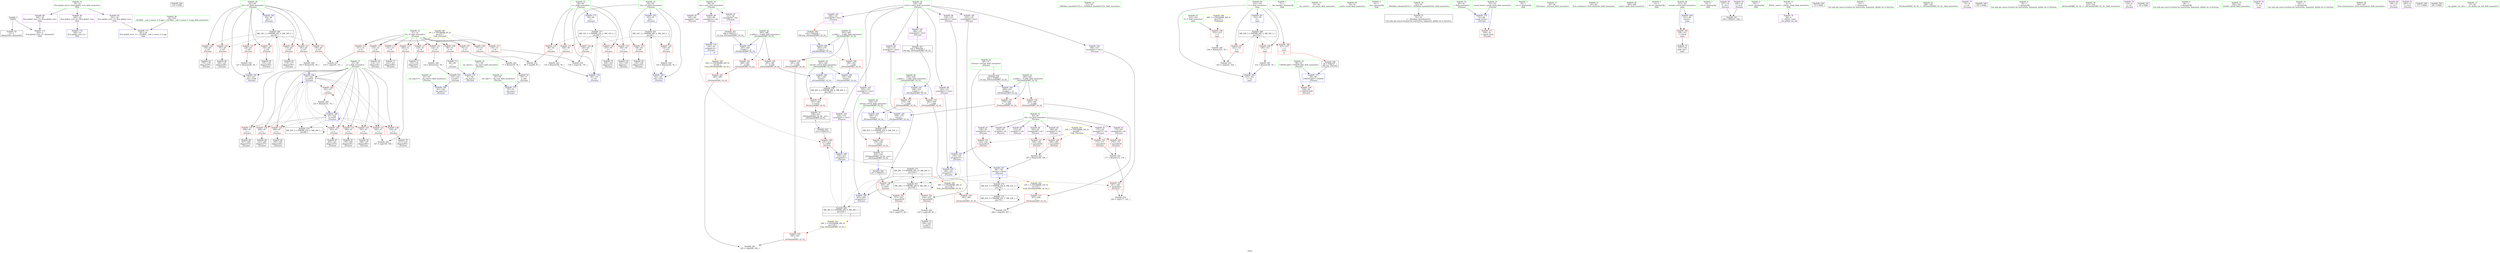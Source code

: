 digraph "SVFG" {
	label="SVFG";

	Node0x561b7175cec0 [shape=record,color=grey,label="{NodeID: 0\nNullPtr}"];
	Node0x561b7175cec0 -> Node0x561b7177df70[style=solid];
	Node0x561b7175cec0 -> Node0x561b71785400[style=solid];
	Node0x561b717adfc0 [shape=record,color=black,label="{NodeID: 346\n319 = PHI()\n}"];
	Node0x561b71795ec0 [shape=record,color=black,label="{NodeID: 263\nMR_16V_3 = PHI(MR_16V_4, MR_16V_2, )\npts\{64 \}\n}"];
	Node0x561b71795ec0 -> Node0x561b71782b00[style=dashed];
	Node0x561b71795ec0 -> Node0x561b71782bd0[style=dashed];
	Node0x561b71795ec0 -> Node0x561b71782ca0[style=dashed];
	Node0x561b71795ec0 -> Node0x561b71785df0[style=dashed];
	Node0x561b71785ab0 [shape=record,color=blue,label="{NodeID: 180\n61\<--124\n__vla_expr13\<--\n_Z5scasei\n}"];
	Node0x561b7177ce50 [shape=record,color=purple,label="{NodeID: 97\n211\<--90\narrayidx58\<--vla1\n_Z5scasei\n|{<s0>8}}"];
	Node0x561b7177ce50:s0 -> Node0x561b717ae620[style=solid,color=red];
	Node0x561b7177afd0 [shape=record,color=green,label="{NodeID: 14\n27\<--28\n_ZNSt8ios_base4InitC1Ev\<--_ZNSt8ios_base4InitC1Ev_field_insensitive\n}"];
	Node0x561b7179a4c0 [shape=record,color=black,label="{NodeID: 277\nMR_12V_3 = PHI(MR_12V_4, MR_12V_2, )\npts\{60 \}\n}"];
	Node0x561b7179a4c0 -> Node0x561b717827c0[style=dashed];
	Node0x561b7179a4c0 -> Node0x561b71782890[style=dashed];
	Node0x561b7179a4c0 -> Node0x561b71782960[style=dashed];
	Node0x561b7179a4c0 -> Node0x561b71782a30[style=dashed];
	Node0x561b7179a4c0 -> Node0x561b71785910[style=dashed];
	Node0x561b71780760 [shape=record,color=blue,label="{NodeID: 194\n256\<--270\nretval\<--\n_ZSt3maxIiERKT_S2_S2_\n}"];
	Node0x561b71780760 -> Node0x561b71799fc0[style=dashed];
	Node0x561b7177d9b0 [shape=record,color=red,label="{NodeID: 111\n118\<--51\n\<--N\n_Z5scasei\n}"];
	Node0x561b7177d9b0 -> Node0x561b7177e580[style=solid];
	Node0x561b7177bbf0 [shape=record,color=green,label="{NodeID: 28\n69\<--70\nref.tmp\<--ref.tmp_field_insensitive\n_Z5scasei\n|{|<s1>7}}"];
	Node0x561b7177bbf0 -> Node0x561b71786060[style=solid];
	Node0x561b7177bbf0:s1 -> Node0x561b717ae260[style=solid,color=red];
	Node0x561b71782d70 [shape=record,color=red,label="{NodeID: 125\n150\<--65\n\<--i25\n_Z5scasei\n}"];
	Node0x561b71782d70 -> Node0x561b71782090[style=solid];
	Node0x561b7177c870 [shape=record,color=green,label="{NodeID: 42\n281\<--282\nretval\<--retval_field_insensitive\n_ZSt3minIiERKT_S2_S2_\n}"];
	Node0x561b7177c870 -> Node0x561b71784840[style=solid];
	Node0x561b7177c870 -> Node0x561b71780aa0[style=solid];
	Node0x561b7177c870 -> Node0x561b71780b70[style=solid];
	Node0x561b717838d0 [shape=record,color=red,label="{NodeID: 139\n216\<--67\n\<--j\n_Z5scasei\n}"];
	Node0x561b717838d0 -> Node0x561b7177f010[style=solid];
	Node0x561b7177e4b0 [shape=record,color=black,label="{NodeID: 56\n114\<--113\nidxprom6\<--\n_Z5scasei\n}"];
	Node0x561b71784430 [shape=record,color=red,label="{NodeID: 153\n273\<--258\n\<--__a.addr\n_ZSt3maxIiERKT_S2_S2_\n}"];
	Node0x561b71784430 -> Node0x561b71780830[style=solid];
	Node0x561b7177f010 [shape=record,color=black,label="{NodeID: 70\n217\<--216\nidxprom60\<--\n_Z5scasei\n}"];
	Node0x561b71781610 [shape=record,color=grey,label="{NodeID: 250\n227 = Binary(226, 78, )\n}"];
	Node0x561b71781610 -> Node0x561b717863a0[style=solid];
	Node0x561b71784f90 [shape=record,color=red,label="{NodeID: 167\n322\<--315\n\<--t\nmain\n}"];
	Node0x561b71784f90 -> Node0x561b71781d90[style=solid];
	Node0x561b7177fb70 [shape=record,color=purple,label="{NodeID: 84\n340\<--18\nllvm.global_ctors_0\<--llvm.global_ctors\nGlob }"];
	Node0x561b7177fb70 -> Node0x561b71785200[style=solid];
	Node0x561b71779f70 [shape=record,color=green,label="{NodeID: 1\n7\<--1\n__dso_handle\<--dummyObj\nGlob }"];
	Node0x561b717ae090 [shape=record,color=black,label="{NodeID: 347\n254 = PHI(186, )\n0th arg _ZSt3maxIiERKT_S2_S2_ }"];
	Node0x561b717ae090 -> Node0x561b717805c0[style=solid];
	Node0x561b71785b80 [shape=record,color=blue,label="{NodeID: 181\n130\<--129\narrayidx15\<--\n_Z5scasei\n}"];
	Node0x561b71785b80 -> Node0x561b71785d20[style=dashed];
	Node0x561b71785b80 -> Node0x561b71798bc0[style=dashed];
	Node0x561b7177cf20 [shape=record,color=purple,label="{NodeID: 98\n140\<--125\narrayidx21\<--vla12\n_Z5scasei\n}"];
	Node0x561b7177cf20 -> Node0x561b71785d20[style=solid];
	Node0x561b7177b0d0 [shape=record,color=green,label="{NodeID: 15\n33\<--34\n__cxa_atexit\<--__cxa_atexit_field_insensitive\n}"];
	Node0x561b7179a9c0 [shape=record,color=black,label="{NodeID: 278\nMR_40V_3 = PHI(MR_40V_4, MR_40V_2, )\npts\{282 \}\n}"];
	Node0x561b7179a9c0 -> Node0x561b71784840[style=dashed];
	Node0x561b71780830 [shape=record,color=blue,label="{NodeID: 195\n256\<--273\nretval\<--\n_ZSt3maxIiERKT_S2_S2_\n}"];
	Node0x561b71780830 -> Node0x561b71799fc0[style=dashed];
	Node0x561b7177da80 [shape=record,color=red,label="{NodeID: 112\n122\<--51\n\<--N\n_Z5scasei\n}"];
	Node0x561b7177da80 -> Node0x561b7178a730[style=solid];
	Node0x561b7177bcc0 [shape=record,color=green,label="{NodeID: 29\n74\<--75\nscanf\<--scanf_field_insensitive\n}"];
	Node0x561b71782e40 [shape=record,color=red,label="{NodeID: 126\n154\<--65\n\<--i25\n_Z5scasei\n}"];
	Node0x561b71782e40 -> Node0x561b7177e7f0[style=solid];
	Node0x561b7177c940 [shape=record,color=green,label="{NodeID: 43\n283\<--284\n__a.addr\<--__a.addr_field_insensitive\n_ZSt3minIiERKT_S2_S2_\n}"];
	Node0x561b7177c940 -> Node0x561b71784910[style=solid];
	Node0x561b7177c940 -> Node0x561b717849e0[style=solid];
	Node0x561b7177c940 -> Node0x561b71780900[style=solid];
	Node0x561b7179e180 [shape=record,color=yellow,style=double,label="{NodeID: 306\n48V_1 = ENCHI(MR_48V_0)\npts\{314 \}\nFun[main]}"];
	Node0x561b7179e180 -> Node0x561b71784ec0[style=dashed];
	Node0x561b717839a0 [shape=record,color=red,label="{NodeID: 140\n221\<--67\n\<--j\n_Z5scasei\n}"];
	Node0x561b717839a0 -> Node0x561b7178aeb0[style=solid];
	Node0x561b7177e580 [shape=record,color=black,label="{NodeID: 57\n119\<--118\nidxprom9\<--\n_Z5scasei\n}"];
	Node0x561b71784500 [shape=record,color=red,label="{NodeID: 154\n266\<--260\n\<--__b.addr\n_ZSt3maxIiERKT_S2_S2_\n}"];
	Node0x561b71784500 -> Node0x561b71784770[style=solid];
	Node0x561b7177f0e0 [shape=record,color=black,label="{NodeID: 71\n232\<--231\nidxprom68\<--\n_Z5scasei\n}"];
	Node0x561b71781790 [shape=record,color=grey,label="{NodeID: 251\n177 = Binary(172, 176, )\n}"];
	Node0x561b71781790 -> Node0x561b71782390[style=solid];
	Node0x561b71785060 [shape=record,color=red,label="{NodeID: 168\n327\<--315\n\<--t\nmain\n|{<s0>12}}"];
	Node0x561b71785060:s0 -> Node0x561b717ae3a0[style=solid,color=red];
	Node0x561b7177fc70 [shape=record,color=purple,label="{NodeID: 85\n341\<--18\nllvm.global_ctors_1\<--llvm.global_ctors\nGlob }"];
	Node0x561b7177fc70 -> Node0x561b71785300[style=solid];
	Node0x561b7177a000 [shape=record,color=green,label="{NodeID: 2\n8\<--1\n.str\<--dummyObj\nGlob }"];
	Node0x561b717ae260 [shape=record,color=black,label="{NodeID: 348\n255 = PHI(69, )\n1st arg _ZSt3maxIiERKT_S2_S2_ }"];
	Node0x561b717ae260 -> Node0x561b71780690[style=solid];
	Node0x561b71785c50 [shape=record,color=blue,label="{NodeID: 182\n63\<--78\ni16\<--\n_Z5scasei\n}"];
	Node0x561b71785c50 -> Node0x561b71795ec0[style=dashed];
	Node0x561b7177cff0 [shape=record,color=purple,label="{NodeID: 99\n156\<--125\narrayidx30\<--vla12\n_Z5scasei\n}"];
	Node0x561b7177cff0 -> Node0x561b71783b40[style=solid];
	Node0x561b7177b1d0 [shape=record,color=green,label="{NodeID: 16\n32\<--38\n_ZNSt8ios_base4InitD1Ev\<--_ZNSt8ios_base4InitD1Ev_field_insensitive\n}"];
	Node0x561b7177b1d0 -> Node0x561b7177e070[style=solid];
	Node0x561b71780900 [shape=record,color=blue,label="{NodeID: 196\n283\<--279\n__a.addr\<--__a\n_ZSt3minIiERKT_S2_S2_\n}"];
	Node0x561b71780900 -> Node0x561b71784910[style=dashed];
	Node0x561b71780900 -> Node0x561b717849e0[style=dashed];
	Node0x561b7177db50 [shape=record,color=red,label="{NodeID: 113\n135\<--51\n\<--N\n_Z5scasei\n}"];
	Node0x561b7177db50 -> Node0x561b71781c10[style=solid];
	Node0x561b7177bdc0 [shape=record,color=green,label="{NodeID: 30\n80\<--81\n\<--field_insensitive\n_Z5scasei\n}"];
	Node0x561b7177bdc0 -> Node0x561b717855d0[style=solid];
	Node0x561b71782f10 [shape=record,color=red,label="{NodeID: 127\n161\<--65\n\<--i25\n_Z5scasei\n}"];
	Node0x561b71782f10 -> Node0x561b7178ad30[style=solid];
	Node0x561b7177ca10 [shape=record,color=green,label="{NodeID: 44\n285\<--286\n__b.addr\<--__b.addr_field_insensitive\n_ZSt3minIiERKT_S2_S2_\n}"];
	Node0x561b7177ca10 -> Node0x561b71784ab0[style=solid];
	Node0x561b7177ca10 -> Node0x561b71784b80[style=solid];
	Node0x561b7177ca10 -> Node0x561b717809d0[style=solid];
	Node0x561b71783a70 [shape=record,color=red,label="{NodeID: 141\n129\<--128\n\<--arrayidx14\n_Z5scasei\n}"];
	Node0x561b71783a70 -> Node0x561b71785b80[style=solid];
	Node0x561b7177e650 [shape=record,color=black,label="{NodeID: 58\n124\<--123\n\<--add11\n_Z5scasei\n}"];
	Node0x561b7177e650 -> Node0x561b71785ab0[style=solid];
	Node0x561b717845d0 [shape=record,color=red,label="{NodeID: 155\n270\<--260\n\<--__b.addr\n_ZSt3maxIiERKT_S2_S2_\n}"];
	Node0x561b717845d0 -> Node0x561b71780760[style=solid];
	Node0x561b7177f1b0 [shape=record,color=black,label="{NodeID: 72\n236\<--235\n\<--cmp70\n_Z5scasei\n}"];
	Node0x561b71781910 [shape=record,color=grey,label="{NodeID: 252\n195 = Binary(190, 194, )\n}"];
	Node0x561b71781910 -> Node0x561b71786060[style=solid];
	Node0x561b71785130 [shape=record,color=red,label="{NodeID: 169\n330\<--315\n\<--t\nmain\n}"];
	Node0x561b71785130 -> Node0x561b7178abb0[style=solid];
	Node0x561b7177fd70 [shape=record,color=purple,label="{NodeID: 86\n342\<--18\nllvm.global_ctors_2\<--llvm.global_ctors\nGlob }"];
	Node0x561b7177fd70 -> Node0x561b71785400[style=solid];
	Node0x561b7177a090 [shape=record,color=green,label="{NodeID: 3\n10\<--1\n.str.1\<--dummyObj\nGlob }"];
	Node0x561b717ae3a0 [shape=record,color=black,label="{NodeID: 349\n48 = PHI(327, )\n0th arg _Z5scasei }"];
	Node0x561b717ae3a0 -> Node0x561b71785500[style=solid];
	Node0x561b71785d20 [shape=record,color=blue,label="{NodeID: 183\n140\<--142\narrayidx21\<--\n_Z5scasei\n}"];
	Node0x561b71785d20 -> Node0x561b71785d20[style=dashed];
	Node0x561b71785d20 -> Node0x561b71798bc0[style=dashed];
	Node0x561b7177d0c0 [shape=record,color=purple,label="{NodeID: 100\n180\<--125\narrayidx41\<--vla12\n_Z5scasei\n}"];
	Node0x561b7177d0c0 -> Node0x561b71783db0[style=solid];
	Node0x561b7177b2d0 [shape=record,color=green,label="{NodeID: 17\n45\<--46\n_Z5scasei\<--_Z5scasei_field_insensitive\n}"];
	Node0x561b7179b3c0 [shape=record,color=black,label="{NodeID: 280\nMR_28V_9 = PHI(MR_28V_8, MR_28V_7, )\npts\{126 \}\n|{|<s2>8}}"];
	Node0x561b7179b3c0 -> Node0x561b717840f0[style=dashed];
	Node0x561b7179b3c0 -> Node0x561b71786200[style=dashed];
	Node0x561b7179b3c0:s2 -> Node0x561b7179dcf0[style=dashed,color=red];
	Node0x561b717809d0 [shape=record,color=blue,label="{NodeID: 197\n285\<--280\n__b.addr\<--__b\n_ZSt3minIiERKT_S2_S2_\n}"];
	Node0x561b717809d0 -> Node0x561b71784ab0[style=dashed];
	Node0x561b717809d0 -> Node0x561b71784b80[style=dashed];
	Node0x561b7177dc20 [shape=record,color=red,label="{NodeID: 114\n151\<--51\n\<--N\n_Z5scasei\n}"];
	Node0x561b7177dc20 -> Node0x561b71782090[style=solid];
	Node0x561b7177be90 [shape=record,color=green,label="{NodeID: 31\n82\<--83\nllvm.stacksave\<--llvm.stacksave_field_insensitive\n}"];
	Node0x561b71782fe0 [shape=record,color=red,label="{NodeID: 128\n173\<--65\n\<--i25\n_Z5scasei\n}"];
	Node0x561b71782fe0 -> Node0x561b7177e990[style=solid];
	Node0x561b7177cae0 [shape=record,color=green,label="{NodeID: 45\n308\<--309\nmain\<--main_field_insensitive\n}"];
	Node0x561b71783b40 [shape=record,color=red,label="{NodeID: 142\n157\<--156\n\<--arrayidx30\n_Z5scasei\n}"];
	Node0x561b71783b40 -> Node0x561b71782210[style=solid];
	Node0x561b7177e720 [shape=record,color=black,label="{NodeID: 59\n139\<--138\nidxprom20\<--\n_Z5scasei\n}"];
	Node0x561b717846a0 [shape=record,color=red,label="{NodeID: 156\n265\<--264\n\<--\n_ZSt3maxIiERKT_S2_S2_\n}"];
	Node0x561b717846a0 -> Node0x561b71781f10[style=solid];
	Node0x561b7177f280 [shape=record,color=black,label="{NodeID: 73\n253\<--276\n_ZSt3maxIiERKT_S2_S2__ret\<--\n_ZSt3maxIiERKT_S2_S2_\n|{<s0>7}}"];
	Node0x561b7177f280:s0 -> Node0x561b717adb30[style=solid,color=blue];
	Node0x561b71781a90 [shape=record,color=grey,label="{NodeID: 253\n98 = cmp(96, 97, )\n}"];
	Node0x561b71785200 [shape=record,color=blue,label="{NodeID: 170\n340\<--19\nllvm.global_ctors_0\<--\nGlob }"];
	Node0x561b7177fe70 [shape=record,color=purple,label="{NodeID: 87\n128\<--85\narrayidx14\<--vla\n_Z5scasei\n}"];
	Node0x561b7177fe70 -> Node0x561b71783a70[style=solid];
	Node0x561b7177a120 [shape=record,color=green,label="{NodeID: 4\n12\<--1\n.str.2\<--dummyObj\nGlob }"];
	Node0x561b717ae4e0 [shape=record,color=black,label="{NodeID: 350\n279 = PHI(208, )\n0th arg _ZSt3minIiERKT_S2_S2_ }"];
	Node0x561b717ae4e0 -> Node0x561b71780900[style=solid];
	Node0x561b71785df0 [shape=record,color=blue,label="{NodeID: 184\n63\<--145\ni16\<--inc23\n_Z5scasei\n}"];
	Node0x561b71785df0 -> Node0x561b71795ec0[style=dashed];
	Node0x561b7177d190 [shape=record,color=purple,label="{NodeID: 101\n186\<--125\narrayidx45\<--vla12\n_Z5scasei\n|{<s0>7}}"];
	Node0x561b7177d190:s0 -> Node0x561b717ae090[style=solid,color=red];
	Node0x561b7177b3d0 [shape=record,color=green,label="{NodeID: 18\n49\<--50\nCASEID.addr\<--CASEID.addr_field_insensitive\n_Z5scasei\n}"];
	Node0x561b7177b3d0 -> Node0x561b7177d5a0[style=solid];
	Node0x561b7177b3d0 -> Node0x561b71785500[style=solid];
	Node0x561b7179c0d0 [shape=record,color=yellow,style=double,label="{NodeID: 281\n28V_1 = ENCHI(MR_28V_0)\npts\{126 \}\nFun[_ZSt3maxIiERKT_S2_S2_]}"];
	Node0x561b7179c0d0 -> Node0x561b717846a0[style=dashed];
	Node0x561b71780aa0 [shape=record,color=blue,label="{NodeID: 198\n281\<--295\nretval\<--\n_ZSt3minIiERKT_S2_S2_\n}"];
	Node0x561b71780aa0 -> Node0x561b7179a9c0[style=dashed];
	Node0x561b7177dcf0 [shape=record,color=red,label="{NodeID: 115\n166\<--51\n\<--N\n_Z5scasei\n}"];
	Node0x561b7177dcf0 -> Node0x561b7178d240[style=solid];
	Node0x561b7177bf90 [shape=record,color=green,label="{NodeID: 32\n85\<--86\nvla\<--vla_field_insensitive\n_Z5scasei\n}"];
	Node0x561b7177bf90 -> Node0x561b7177fe70[style=solid];
	Node0x561b7177bf90 -> Node0x561b71780010[style=solid];
	Node0x561b7177bf90 -> Node0x561b717800e0[style=solid];
	Node0x561b7177bf90 -> Node0x561b717801b0[style=solid];
	Node0x561b7177bf90 -> Node0x561b71780280[style=solid];
	Node0x561b7177bf90 -> Node0x561b71780350[style=solid];
	Node0x561b7177bf90 -> Node0x561b71780420[style=solid];
	Node0x561b717830b0 [shape=record,color=red,label="{NodeID: 129\n178\<--65\n\<--i25\n_Z5scasei\n}"];
	Node0x561b717830b0 -> Node0x561b7177ea60[style=solid];
	Node0x561b7177cbe0 [shape=record,color=green,label="{NodeID: 46\n311\<--312\nretval\<--retval_field_insensitive\nmain\n}"];
	Node0x561b7177cbe0 -> Node0x561b71784df0[style=solid];
	Node0x561b7177cbe0 -> Node0x561b71780c40[style=solid];
	Node0x561b71783c10 [shape=record,color=red,label="{NodeID: 143\n172\<--171\n\<--arrayidx37\n_Z5scasei\n}"];
	Node0x561b71783c10 -> Node0x561b71781790[style=solid];
	Node0x561b7177e7f0 [shape=record,color=black,label="{NodeID: 60\n155\<--154\nidxprom29\<--\n_Z5scasei\n}"];
	Node0x561b71784770 [shape=record,color=red,label="{NodeID: 157\n267\<--266\n\<--\n_ZSt3maxIiERKT_S2_S2_\n}"];
	Node0x561b71784770 -> Node0x561b71781f10[style=solid];
	Node0x561b7177f350 [shape=record,color=black,label="{NodeID: 74\n278\<--301\n_ZSt3minIiERKT_S2_S2__ret\<--\n_ZSt3minIiERKT_S2_S2_\n|{<s0>8}}"];
	Node0x561b7177f350:s0 -> Node0x561b717add20[style=solid,color=blue];
	Node0x561b71781c10 [shape=record,color=grey,label="{NodeID: 254\n136 = cmp(134, 135, )\n}"];
	Node0x561b71785300 [shape=record,color=blue,label="{NodeID: 171\n341\<--20\nllvm.global_ctors_1\<--_GLOBAL__sub_I_voover_0_0.cpp\nGlob }"];
	Node0x561b7177ff40 [shape=record,color=purple,label="{NodeID: 88\n130\<--125\narrayidx15\<--vla12\n_Z5scasei\n}"];
	Node0x561b7177ff40 -> Node0x561b71785b80[style=solid];
	Node0x561b7177a1b0 [shape=record,color=green,label="{NodeID: 5\n14\<--1\n.str.3\<--dummyObj\nGlob }"];
	Node0x561b717ae620 [shape=record,color=black,label="{NodeID: 351\n280 = PHI(211, )\n1st arg _ZSt3minIiERKT_S2_S2_ }"];
	Node0x561b717ae620 -> Node0x561b717809d0[style=solid];
	Node0x561b717977c0 [shape=record,color=black,label="{NodeID: 268\nMR_50V_3 = PHI(MR_50V_4, MR_50V_2, )\npts\{316 \}\n}"];
	Node0x561b717977c0 -> Node0x561b71784f90[style=dashed];
	Node0x561b717977c0 -> Node0x561b71785060[style=dashed];
	Node0x561b717977c0 -> Node0x561b71785130[style=dashed];
	Node0x561b717977c0 -> Node0x561b71780de0[style=dashed];
	Node0x561b71785ec0 [shape=record,color=blue,label="{NodeID: 185\n65\<--94\ni25\<--\n_Z5scasei\n}"];
	Node0x561b71785ec0 -> Node0x561b71797cc0[style=dashed];
	Node0x561b7177d260 [shape=record,color=purple,label="{NodeID: 102\n203\<--125\narrayidx53\<--vla12\n_Z5scasei\n}"];
	Node0x561b7177d260 -> Node0x561b71786130[style=solid];
	Node0x561b7177b4a0 [shape=record,color=green,label="{NodeID: 19\n51\<--52\nN\<--N_field_insensitive\n_Z5scasei\n}"];
	Node0x561b7177b4a0 -> Node0x561b7177d670[style=solid];
	Node0x561b7177b4a0 -> Node0x561b7177d740[style=solid];
	Node0x561b7177b4a0 -> Node0x561b7177d810[style=solid];
	Node0x561b7177b4a0 -> Node0x561b7177d8e0[style=solid];
	Node0x561b7177b4a0 -> Node0x561b7177d9b0[style=solid];
	Node0x561b7177b4a0 -> Node0x561b7177da80[style=solid];
	Node0x561b7177b4a0 -> Node0x561b7177db50[style=solid];
	Node0x561b7177b4a0 -> Node0x561b7177dc20[style=solid];
	Node0x561b7177b4a0 -> Node0x561b7177dcf0[style=solid];
	Node0x561b7177b4a0 -> Node0x561b71782620[style=solid];
	Node0x561b71780b70 [shape=record,color=blue,label="{NodeID: 199\n281\<--298\nretval\<--\n_ZSt3minIiERKT_S2_S2_\n}"];
	Node0x561b71780b70 -> Node0x561b7179a9c0[style=dashed];
	Node0x561b71782620 [shape=record,color=red,label="{NodeID: 116\n231\<--51\n\<--N\n_Z5scasei\n}"];
	Node0x561b71782620 -> Node0x561b7177f0e0[style=solid];
	Node0x561b7177c060 [shape=record,color=green,label="{NodeID: 33\n90\<--91\nvla1\<--vla1_field_insensitive\n_Z5scasei\n}"];
	Node0x561b7177c060 -> Node0x561b717804f0[style=solid];
	Node0x561b7177c060 -> Node0x561b7177cd80[style=solid];
	Node0x561b7177c060 -> Node0x561b7177ce50[style=solid];
	Node0x561b71783180 [shape=record,color=red,label="{NodeID: 130\n191\<--65\n\<--i25\n_Z5scasei\n}"];
	Node0x561b71783180 -> Node0x561b7177ecd0[style=solid];
	Node0x561b7177ccb0 [shape=record,color=green,label="{NodeID: 47\n313\<--314\nT\<--T_field_insensitive\nmain\n}"];
	Node0x561b7177ccb0 -> Node0x561b71784ec0[style=solid];
	Node0x561b71783ce0 [shape=record,color=red,label="{NodeID: 144\n176\<--175\n\<--arrayidx39\n_Z5scasei\n}"];
	Node0x561b71783ce0 -> Node0x561b71781790[style=solid];
	Node0x561b7177e8c0 [shape=record,color=black,label="{NodeID: 61\n170\<--169\nidxprom36\<--\n_Z5scasei\n}"];
	Node0x561b71492c40 [shape=record,color=black,label="{NodeID: 241\n239 = PHI(237, 238, )\n}"];
	Node0x561b71784840 [shape=record,color=red,label="{NodeID: 158\n301\<--281\n\<--retval\n_ZSt3minIiERKT_S2_S2_\n}"];
	Node0x561b71784840 -> Node0x561b7177f350[style=solid];
	Node0x561b7177f420 [shape=record,color=black,label="{NodeID: 75\n310\<--334\nmain_ret\<--\nmain\n}"];
	Node0x561b71781d90 [shape=record,color=grey,label="{NodeID: 255\n325 = cmp(322, 324, )\n}"];
	Node0x561b71785400 [shape=record,color=blue, style = dotted,label="{NodeID: 172\n342\<--3\nllvm.global_ctors_2\<--dummyVal\nGlob }"];
	Node0x561b71780010 [shape=record,color=purple,label="{NodeID: 89\n102\<--85\narrayidx\<--vla\n_Z5scasei\n}"];
	Node0x561b7177a240 [shape=record,color=green,label="{NodeID: 6\n16\<--1\n.str.4\<--dummyObj\nGlob }"];
	Node0x561b71797cc0 [shape=record,color=black,label="{NodeID: 269\nMR_18V_3 = PHI(MR_18V_4, MR_18V_2, )\npts\{66 \}\n}"];
	Node0x561b71797cc0 -> Node0x561b71782d70[style=dashed];
	Node0x561b71797cc0 -> Node0x561b71782e40[style=dashed];
	Node0x561b71797cc0 -> Node0x561b71782f10[style=dashed];
	Node0x561b71797cc0 -> Node0x561b71782fe0[style=dashed];
	Node0x561b71797cc0 -> Node0x561b717830b0[style=dashed];
	Node0x561b71797cc0 -> Node0x561b71783180[style=dashed];
	Node0x561b71797cc0 -> Node0x561b71783250[style=dashed];
	Node0x561b71797cc0 -> Node0x561b717863a0[style=dashed];
	Node0x561b71785f90 [shape=record,color=blue,label="{NodeID: 186\n67\<--162\nj\<--add32\n_Z5scasei\n}"];
	Node0x561b71785f90 -> Node0x561b71783320[style=dashed];
	Node0x561b71785f90 -> Node0x561b717833f0[style=dashed];
	Node0x561b71785f90 -> Node0x561b717834c0[style=dashed];
	Node0x561b71785f90 -> Node0x561b71783590[style=dashed];
	Node0x561b71785f90 -> Node0x561b71783660[style=dashed];
	Node0x561b71785f90 -> Node0x561b71783730[style=dashed];
	Node0x561b71785f90 -> Node0x561b71783800[style=dashed];
	Node0x561b71785f90 -> Node0x561b717838d0[style=dashed];
	Node0x561b71785f90 -> Node0x561b717839a0[style=dashed];
	Node0x561b71785f90 -> Node0x561b717862d0[style=dashed];
	Node0x561b71785f90 -> Node0x561b717981c0[style=dashed];
	Node0x561b7177d330 [shape=record,color=purple,label="{NodeID: 103\n208\<--125\narrayidx56\<--vla12\n_Z5scasei\n|{<s0>8}}"];
	Node0x561b7177d330:s0 -> Node0x561b717ae4e0[style=solid,color=red];
	Node0x561b7177b570 [shape=record,color=green,label="{NodeID: 20\n53\<--54\nsaved_stack\<--saved_stack_field_insensitive\n_Z5scasei\n}"];
	Node0x561b7177b570 -> Node0x561b717826f0[style=solid];
	Node0x561b7177b570 -> Node0x561b717855d0[style=solid];
	Node0x561b7179ccd0 [shape=record,color=yellow,style=double,label="{NodeID: 283\n22V_1 = ENCHI(MR_22V_0)\npts\{70 \}\nFun[_ZSt3maxIiERKT_S2_S2_]}"];
	Node0x561b7179ccd0 -> Node0x561b71784770[style=dashed];
	Node0x561b71780c40 [shape=record,color=blue,label="{NodeID: 200\n311\<--94\nretval\<--\nmain\n}"];
	Node0x561b71780c40 -> Node0x561b71784df0[style=dashed];
	Node0x561b717826f0 [shape=record,color=red,label="{NodeID: 117\n244\<--53\n\<--saved_stack\n_Z5scasei\n}"];
	Node0x561b7177c130 [shape=record,color=green,label="{NodeID: 34\n125\<--126\nvla12\<--vla12_field_insensitive\n_Z5scasei\n}"];
	Node0x561b7177c130 -> Node0x561b7177ff40[style=solid];
	Node0x561b7177c130 -> Node0x561b7177cf20[style=solid];
	Node0x561b7177c130 -> Node0x561b7177cff0[style=solid];
	Node0x561b7177c130 -> Node0x561b7177d0c0[style=solid];
	Node0x561b7177c130 -> Node0x561b7177d190[style=solid];
	Node0x561b7177c130 -> Node0x561b7177d260[style=solid];
	Node0x561b7177c130 -> Node0x561b7177d330[style=solid];
	Node0x561b7177c130 -> Node0x561b7177d400[style=solid];
	Node0x561b7177c130 -> Node0x561b7177d4d0[style=solid];
	Node0x561b7179d940 [shape=record,color=yellow,style=double,label="{NodeID: 297\n24V_1 = ENCHI(MR_24V_0)\npts\{86 \}\nFun[_Z5scasei]}"];
	Node0x561b7179d940 -> Node0x561b71783a70[style=dashed];
	Node0x561b7179d940 -> Node0x561b71783c10[style=dashed];
	Node0x561b7179d940 -> Node0x561b71783ce0[style=dashed];
	Node0x561b7179d940 -> Node0x561b71783e80[style=dashed];
	Node0x561b7179d940 -> Node0x561b71783f50[style=dashed];
	Node0x561b71783250 [shape=record,color=red,label="{NodeID: 131\n226\<--65\n\<--i25\n_Z5scasei\n}"];
	Node0x561b71783250 -> Node0x561b71781610[style=solid];
	Node0x561b7177dda0 [shape=record,color=green,label="{NodeID: 48\n315\<--316\nt\<--t_field_insensitive\nmain\n}"];
	Node0x561b7177dda0 -> Node0x561b71784f90[style=solid];
	Node0x561b7177dda0 -> Node0x561b71785060[style=solid];
	Node0x561b7177dda0 -> Node0x561b71785130[style=solid];
	Node0x561b7177dda0 -> Node0x561b71780d10[style=solid];
	Node0x561b7177dda0 -> Node0x561b71780de0[style=solid];
	Node0x561b71783db0 [shape=record,color=red,label="{NodeID: 145\n181\<--180\n\<--arrayidx41\n_Z5scasei\n}"];
	Node0x561b71783db0 -> Node0x561b71782390[style=solid];
	Node0x561b7177e990 [shape=record,color=black,label="{NodeID: 62\n174\<--173\nidxprom38\<--\n_Z5scasei\n}"];
	Node0x561b7178a430 [shape=record,color=grey,label="{NodeID: 242\n77 = Binary(76, 78, )\n}"];
	Node0x561b7178a430 -> Node0x561b7177e170[style=solid];
	Node0x561b71784910 [shape=record,color=red,label="{NodeID: 159\n291\<--283\n\<--__a.addr\n_ZSt3minIiERKT_S2_S2_\n}"];
	Node0x561b71784910 -> Node0x561b71784d20[style=solid];
	Node0x561b7177f4f0 [shape=record,color=purple,label="{NodeID: 76\n29\<--4\n\<--_ZStL8__ioinit\n__cxx_global_var_init\n}"];
	Node0x561b717ad830 [shape=record,color=black,label="{NodeID: 339\n73 = PHI()\n}"];
	Node0x561b71781f10 [shape=record,color=grey,label="{NodeID: 256\n268 = cmp(265, 267, )\n}"];
	Node0x561b71785500 [shape=record,color=blue,label="{NodeID: 173\n49\<--48\nCASEID.addr\<--CASEID\n_Z5scasei\n}"];
	Node0x561b71785500 -> Node0x561b7177d5a0[style=dashed];
	Node0x561b717800e0 [shape=record,color=purple,label="{NodeID: 90\n115\<--85\narrayidx7\<--vla\n_Z5scasei\n}"];
	Node0x561b7177ab40 [shape=record,color=green,label="{NodeID: 7\n19\<--1\n\<--dummyObj\nCan only get source location for instruction, argument, global var or function.}"];
	Node0x561b717981c0 [shape=record,color=black,label="{NodeID: 270\nMR_20V_2 = PHI(MR_20V_3, MR_20V_1, )\npts\{68 \}\n}"];
	Node0x561b717981c0 -> Node0x561b71785f90[style=dashed];
	Node0x561b717981c0 -> Node0x561b717981c0[style=dashed];
	Node0x561b71786060 [shape=record,color=blue,label="{NodeID: 187\n69\<--195\nref.tmp\<--sub50\n_Z5scasei\n|{|<s2>7}}"];
	Node0x561b71786060 -> Node0x561b71784020[style=dashed];
	Node0x561b71786060 -> Node0x561b717995c0[style=dashed];
	Node0x561b71786060:s2 -> Node0x561b7179ccd0[style=dashed,color=red];
	Node0x561b7177d400 [shape=record,color=purple,label="{NodeID: 104\n218\<--125\narrayidx61\<--vla12\n_Z5scasei\n}"];
	Node0x561b7177d400 -> Node0x561b71786200[style=solid];
	Node0x561b7177b640 [shape=record,color=green,label="{NodeID: 21\n55\<--56\n__vla_expr\<--__vla_expr_field_insensitive\n_Z5scasei\n}"];
	Node0x561b7177b640 -> Node0x561b717856a0[style=solid];
	Node0x561b71780d10 [shape=record,color=blue,label="{NodeID: 201\n315\<--78\nt\<--\nmain\n}"];
	Node0x561b71780d10 -> Node0x561b717977c0[style=dashed];
	Node0x561b717827c0 [shape=record,color=red,label="{NodeID: 118\n96\<--59\n\<--i\n_Z5scasei\n}"];
	Node0x561b717827c0 -> Node0x561b71781a90[style=solid];
	Node0x561b7177c200 [shape=record,color=green,label="{NodeID: 35\n198\<--199\n_ZSt3maxIiERKT_S2_S2_\<--_ZSt3maxIiERKT_S2_S2__field_insensitive\n}"];
	Node0x561b71783320 [shape=record,color=red,label="{NodeID: 132\n165\<--67\n\<--j\n_Z5scasei\n}"];
	Node0x561b71783320 -> Node0x561b7178d240[style=solid];
	Node0x561b7177de70 [shape=record,color=green,label="{NodeID: 49\n20\<--336\n_GLOBAL__sub_I_voover_0_0.cpp\<--_GLOBAL__sub_I_voover_0_0.cpp_field_insensitive\n}"];
	Node0x561b7177de70 -> Node0x561b71785300[style=solid];
	Node0x561b71783e80 [shape=record,color=red,label="{NodeID: 146\n190\<--189\n\<--arrayidx47\n_Z5scasei\n}"];
	Node0x561b71783e80 -> Node0x561b71781910[style=solid];
	Node0x561b7177ea60 [shape=record,color=black,label="{NodeID: 63\n179\<--178\nidxprom40\<--\n_Z5scasei\n}"];
	Node0x561b7178a5b0 [shape=record,color=grey,label="{NodeID: 243\n110 = Binary(109, 78, )\n}"];
	Node0x561b7178a5b0 -> Node0x561b71785910[style=solid];
	Node0x561b717849e0 [shape=record,color=red,label="{NodeID: 160\n298\<--283\n\<--__a.addr\n_ZSt3minIiERKT_S2_S2_\n}"];
	Node0x561b717849e0 -> Node0x561b71780b70[style=solid];
	Node0x561b7177f5c0 [shape=record,color=purple,label="{NodeID: 77\n72\<--8\n\<--.str\n_Z5scasei\n}"];
	Node0x561b717ad930 [shape=record,color=black,label="{NodeID: 340\n107 = PHI()\n}"];
	Node0x561b71782090 [shape=record,color=grey,label="{NodeID: 257\n152 = cmp(150, 151, )\n}"];
	Node0x561b717855d0 [shape=record,color=blue,label="{NodeID: 174\n53\<--80\nsaved_stack\<--\n_Z5scasei\n}"];
	Node0x561b717855d0 -> Node0x561b717826f0[style=dashed];
	Node0x561b717801b0 [shape=record,color=purple,label="{NodeID: 91\n171\<--85\narrayidx37\<--vla\n_Z5scasei\n}"];
	Node0x561b717801b0 -> Node0x561b71783c10[style=solid];
	Node0x561b7177abd0 [shape=record,color=green,label="{NodeID: 8\n78\<--1\n\<--dummyObj\nCan only get source location for instruction, argument, global var or function.}"];
	Node0x561b717986c0 [shape=record,color=black,label="{NodeID: 271\nMR_22V_2 = PHI(MR_22V_3, MR_22V_1, )\npts\{70 \}\n}"];
	Node0x561b717986c0 -> Node0x561b717986c0[style=dashed];
	Node0x561b717986c0 -> Node0x561b717995c0[style=dashed];
	Node0x561b71786130 [shape=record,color=blue,label="{NodeID: 188\n203\<--200\narrayidx53\<--\n_Z5scasei\n}"];
	Node0x561b71786130 -> Node0x561b7179b3c0[style=dashed];
	Node0x561b7177d4d0 [shape=record,color=purple,label="{NodeID: 105\n233\<--125\narrayidx69\<--vla12\n_Z5scasei\n}"];
	Node0x561b7177d4d0 -> Node0x561b717841c0[style=solid];
	Node0x561b7177b710 [shape=record,color=green,label="{NodeID: 22\n57\<--58\n__vla_expr2\<--__vla_expr2_field_insensitive\n_Z5scasei\n}"];
	Node0x561b7177b710 -> Node0x561b71785770[style=solid];
	Node0x561b71780de0 [shape=record,color=blue,label="{NodeID: 202\n315\<--331\nt\<--inc\nmain\n}"];
	Node0x561b71780de0 -> Node0x561b717977c0[style=dashed];
	Node0x561b71782890 [shape=record,color=red,label="{NodeID: 119\n100\<--59\n\<--i\n_Z5scasei\n}"];
	Node0x561b71782890 -> Node0x561b7177e310[style=solid];
	Node0x561b7177c300 [shape=record,color=green,label="{NodeID: 36\n213\<--214\n_ZSt3minIiERKT_S2_S2_\<--_ZSt3minIiERKT_S2_S2__field_insensitive\n}"];
	Node0x561b717833f0 [shape=record,color=red,label="{NodeID: 133\n169\<--67\n\<--j\n_Z5scasei\n}"];
	Node0x561b717833f0 -> Node0x561b7177e8c0[style=solid];
	Node0x561b7177df70 [shape=record,color=black,label="{NodeID: 50\n2\<--3\ndummyVal\<--dummyVal\n}"];
	Node0x561b71783f50 [shape=record,color=red,label="{NodeID: 147\n194\<--193\n\<--arrayidx49\n_Z5scasei\n}"];
	Node0x561b71783f50 -> Node0x561b71781910[style=solid];
	Node0x561b7177eb30 [shape=record,color=black,label="{NodeID: 64\n185\<--184\nidxprom44\<--\n_Z5scasei\n}"];
	Node0x561b7178a730 [shape=record,color=grey,label="{NodeID: 244\n123 = Binary(122, 78, )\n}"];
	Node0x561b7178a730 -> Node0x561b7177e650[style=solid];
	Node0x561b71784ab0 [shape=record,color=red,label="{NodeID: 161\n289\<--285\n\<--__b.addr\n_ZSt3minIiERKT_S2_S2_\n}"];
	Node0x561b71784ab0 -> Node0x561b71784c50[style=solid];
	Node0x561b7177f690 [shape=record,color=purple,label="{NodeID: 78\n116\<--8\n\<--.str\n_Z5scasei\n}"];
	Node0x561b717ada30 [shape=record,color=black,label="{NodeID: 341\n30 = PHI()\n}"];
	Node0x561b71782210 [shape=record,color=grey,label="{NodeID: 258\n158 = cmp(157, 94, )\n}"];
	Node0x561b717856a0 [shape=record,color=blue,label="{NodeID: 175\n55\<--79\n__vla_expr\<--\n_Z5scasei\n}"];
	Node0x561b71780280 [shape=record,color=purple,label="{NodeID: 92\n175\<--85\narrayidx39\<--vla\n_Z5scasei\n}"];
	Node0x561b71780280 -> Node0x561b71783ce0[style=solid];
	Node0x561b7177ac60 [shape=record,color=green,label="{NodeID: 9\n94\<--1\n\<--dummyObj\nCan only get source location for instruction, argument, global var or function.}"];
	Node0x561b71798bc0 [shape=record,color=black,label="{NodeID: 272\nMR_28V_5 = PHI(MR_28V_6, MR_28V_3, )\npts\{126 \}\n}"];
	Node0x561b71798bc0 -> Node0x561b71783b40[style=dashed];
	Node0x561b71798bc0 -> Node0x561b717841c0[style=dashed];
	Node0x561b71798bc0 -> Node0x561b71798bc0[style=dashed];
	Node0x561b71798bc0 -> Node0x561b71799ac0[style=dashed];
	Node0x561b71786200 [shape=record,color=blue,label="{NodeID: 189\n218\<--215\narrayidx61\<--\n_Z5scasei\n}"];
	Node0x561b71786200 -> Node0x561b71799ac0[style=dashed];
	Node0x561b7177d5a0 [shape=record,color=red,label="{NodeID: 106\n230\<--49\n\<--CASEID.addr\n_Z5scasei\n}"];
	Node0x561b7177b7e0 [shape=record,color=green,label="{NodeID: 23\n59\<--60\ni\<--i_field_insensitive\n_Z5scasei\n}"];
	Node0x561b7177b7e0 -> Node0x561b717827c0[style=solid];
	Node0x561b7177b7e0 -> Node0x561b71782890[style=solid];
	Node0x561b7177b7e0 -> Node0x561b71782960[style=solid];
	Node0x561b7177b7e0 -> Node0x561b71782a30[style=solid];
	Node0x561b7177b7e0 -> Node0x561b71785840[style=solid];
	Node0x561b7177b7e0 -> Node0x561b71785910[style=solid];
	Node0x561b71782960 [shape=record,color=red,label="{NodeID: 120\n103\<--59\n\<--i\n_Z5scasei\n}"];
	Node0x561b71782960 -> Node0x561b7177e3e0[style=solid];
	Node0x561b7177c400 [shape=record,color=green,label="{NodeID: 37\n242\<--243\nprintf\<--printf_field_insensitive\n}"];
	Node0x561b7179dbe0 [shape=record,color=yellow,style=double,label="{NodeID: 300\n26V_1 = ENCHI(MR_26V_0)\npts\{91 \}\nFun[_ZSt3minIiERKT_S2_S2_]}"];
	Node0x561b7179dbe0 -> Node0x561b71784c50[style=dashed];
	Node0x561b717834c0 [shape=record,color=red,label="{NodeID: 134\n184\<--67\n\<--j\n_Z5scasei\n}"];
	Node0x561b717834c0 -> Node0x561b7177eb30[style=solid];
	Node0x561b7177e070 [shape=record,color=black,label="{NodeID: 51\n31\<--32\n\<--_ZNSt8ios_base4InitD1Ev\nCan only get source location for instruction, argument, global var or function.}"];
	Node0x561b71784020 [shape=record,color=red,label="{NodeID: 148\n200\<--197\n\<--call51\n_Z5scasei\n}"];
	Node0x561b71784020 -> Node0x561b71786130[style=solid];
	Node0x561b7177ec00 [shape=record,color=black,label="{NodeID: 65\n188\<--187\nidxprom46\<--\n_Z5scasei\n}"];
	Node0x561b7178a8b0 [shape=record,color=grey,label="{NodeID: 245\n324 = Binary(323, 78, )\n}"];
	Node0x561b7178a8b0 -> Node0x561b71781d90[style=solid];
	Node0x561b71784b80 [shape=record,color=red,label="{NodeID: 162\n295\<--285\n\<--__b.addr\n_ZSt3minIiERKT_S2_S2_\n}"];
	Node0x561b71784b80 -> Node0x561b71780aa0[style=solid];
	Node0x561b7177f760 [shape=record,color=purple,label="{NodeID: 79\n318\<--8\n\<--.str\nmain\n}"];
	Node0x561b717adb30 [shape=record,color=black,label="{NodeID: 342\n197 = PHI(253, )\n}"];
	Node0x561b717adb30 -> Node0x561b71784020[style=solid];
	Node0x561b71782390 [shape=record,color=grey,label="{NodeID: 259\n182 = cmp(177, 181, )\n}"];
	Node0x561b71785770 [shape=record,color=blue,label="{NodeID: 176\n57\<--89\n__vla_expr2\<--\n_Z5scasei\n}"];
	Node0x561b71780350 [shape=record,color=purple,label="{NodeID: 93\n189\<--85\narrayidx47\<--vla\n_Z5scasei\n}"];
	Node0x561b71780350 -> Node0x561b71783e80[style=solid];
	Node0x561b7177acf0 [shape=record,color=green,label="{NodeID: 10\n142\<--1\n\<--dummyObj\nCan only get source location for instruction, argument, global var or function.}"];
	Node0x561b717862d0 [shape=record,color=blue,label="{NodeID: 190\n67\<--222\nj\<--inc63\n_Z5scasei\n}"];
	Node0x561b717862d0 -> Node0x561b71783320[style=dashed];
	Node0x561b717862d0 -> Node0x561b717833f0[style=dashed];
	Node0x561b717862d0 -> Node0x561b717834c0[style=dashed];
	Node0x561b717862d0 -> Node0x561b71783590[style=dashed];
	Node0x561b717862d0 -> Node0x561b71783660[style=dashed];
	Node0x561b717862d0 -> Node0x561b71783730[style=dashed];
	Node0x561b717862d0 -> Node0x561b71783800[style=dashed];
	Node0x561b717862d0 -> Node0x561b717838d0[style=dashed];
	Node0x561b717862d0 -> Node0x561b717839a0[style=dashed];
	Node0x561b717862d0 -> Node0x561b717862d0[style=dashed];
	Node0x561b717862d0 -> Node0x561b717981c0[style=dashed];
	Node0x561b7177d670 [shape=record,color=red,label="{NodeID: 107\n76\<--51\n\<--N\n_Z5scasei\n}"];
	Node0x561b7177d670 -> Node0x561b7178a430[style=solid];
	Node0x561b7177b8b0 [shape=record,color=green,label="{NodeID: 24\n61\<--62\n__vla_expr13\<--__vla_expr13_field_insensitive\n_Z5scasei\n}"];
	Node0x561b7177b8b0 -> Node0x561b71785ab0[style=solid];
	Node0x561b7179d080 [shape=record,color=yellow,style=double,label="{NodeID: 287\n4V_1 = ENCHI(MR_4V_0)\npts\{52 \}\nFun[_Z5scasei]}"];
	Node0x561b7179d080 -> Node0x561b7177d670[style=dashed];
	Node0x561b7179d080 -> Node0x561b7177d740[style=dashed];
	Node0x561b7179d080 -> Node0x561b7177d810[style=dashed];
	Node0x561b7179d080 -> Node0x561b7177d8e0[style=dashed];
	Node0x561b7179d080 -> Node0x561b7177d9b0[style=dashed];
	Node0x561b7179d080 -> Node0x561b7177da80[style=dashed];
	Node0x561b7179d080 -> Node0x561b7177db50[style=dashed];
	Node0x561b7179d080 -> Node0x561b7177dc20[style=dashed];
	Node0x561b7179d080 -> Node0x561b7177dcf0[style=dashed];
	Node0x561b7179d080 -> Node0x561b71782620[style=dashed];
	Node0x561b71782a30 [shape=record,color=red,label="{NodeID: 121\n109\<--59\n\<--i\n_Z5scasei\n}"];
	Node0x561b71782a30 -> Node0x561b7178a5b0[style=solid];
	Node0x561b7177c500 [shape=record,color=green,label="{NodeID: 38\n246\<--247\nllvm.stackrestore\<--llvm.stackrestore_field_insensitive\n}"];
	Node0x561b7179dcf0 [shape=record,color=yellow,style=double,label="{NodeID: 301\n28V_1 = ENCHI(MR_28V_0)\npts\{126 \}\nFun[_ZSt3minIiERKT_S2_S2_]}"];
	Node0x561b7179dcf0 -> Node0x561b71784d20[style=dashed];
	Node0x561b71783590 [shape=record,color=red,label="{NodeID: 135\n187\<--67\n\<--j\n_Z5scasei\n}"];
	Node0x561b71783590 -> Node0x561b7177ec00[style=solid];
	Node0x561b7177e170 [shape=record,color=black,label="{NodeID: 52\n79\<--77\n\<--add\n_Z5scasei\n}"];
	Node0x561b7177e170 -> Node0x561b717856a0[style=solid];
	Node0x561b717840f0 [shape=record,color=red,label="{NodeID: 149\n215\<--212\n\<--call59\n_Z5scasei\n}"];
	Node0x561b717840f0 -> Node0x561b71786200[style=solid];
	Node0x561b7177ecd0 [shape=record,color=black,label="{NodeID: 66\n192\<--191\nidxprom48\<--\n_Z5scasei\n}"];
	Node0x561b7178aa30 [shape=record,color=grey,label="{NodeID: 246\n145 = Binary(144, 78, )\n}"];
	Node0x561b7178aa30 -> Node0x561b71785df0[style=solid];
	Node0x561b71784c50 [shape=record,color=red,label="{NodeID: 163\n290\<--289\n\<--\n_ZSt3minIiERKT_S2_S2_\n}"];
	Node0x561b71784c50 -> Node0x561b7178d0c0[style=solid];
	Node0x561b7177f830 [shape=record,color=purple,label="{NodeID: 80\n106\<--10\n\<--.str.1\n_Z5scasei\n}"];
	Node0x561b717add20 [shape=record,color=black,label="{NodeID: 343\n212 = PHI(278, )\n}"];
	Node0x561b717add20 -> Node0x561b717840f0[style=solid];
	Node0x561b71782510 [shape=record,color=grey,label="{NodeID: 260\n235 = cmp(234, 94, )\n}"];
	Node0x561b71782510 -> Node0x561b7177f1b0[style=solid];
	Node0x561b71785840 [shape=record,color=blue,label="{NodeID: 177\n59\<--94\ni\<--\n_Z5scasei\n}"];
	Node0x561b71785840 -> Node0x561b7179a4c0[style=dashed];
	Node0x561b71780420 [shape=record,color=purple,label="{NodeID: 94\n193\<--85\narrayidx49\<--vla\n_Z5scasei\n}"];
	Node0x561b71780420 -> Node0x561b71783f50[style=solid];
	Node0x561b7177ad80 [shape=record,color=green,label="{NodeID: 11\n4\<--6\n_ZStL8__ioinit\<--_ZStL8__ioinit_field_insensitive\nGlob }"];
	Node0x561b7177ad80 -> Node0x561b7177f4f0[style=solid];
	Node0x561b717995c0 [shape=record,color=black,label="{NodeID: 274\nMR_22V_4 = PHI(MR_22V_6, MR_22V_2, )\npts\{70 \}\n}"];
	Node0x561b717995c0 -> Node0x561b71786060[style=dashed];
	Node0x561b717995c0 -> Node0x561b717986c0[style=dashed];
	Node0x561b717995c0 -> Node0x561b717995c0[style=dashed];
	Node0x561b717863a0 [shape=record,color=blue,label="{NodeID: 191\n65\<--227\ni25\<--inc66\n_Z5scasei\n}"];
	Node0x561b717863a0 -> Node0x561b71797cc0[style=dashed];
	Node0x561b7177d740 [shape=record,color=red,label="{NodeID: 108\n88\<--51\n\<--N\n_Z5scasei\n}"];
	Node0x561b7177d740 -> Node0x561b7177e240[style=solid];
	Node0x561b7177b980 [shape=record,color=green,label="{NodeID: 25\n63\<--64\ni16\<--i16_field_insensitive\n_Z5scasei\n}"];
	Node0x561b7177b980 -> Node0x561b71782b00[style=solid];
	Node0x561b7177b980 -> Node0x561b71782bd0[style=solid];
	Node0x561b7177b980 -> Node0x561b71782ca0[style=solid];
	Node0x561b7177b980 -> Node0x561b71785c50[style=solid];
	Node0x561b7177b980 -> Node0x561b71785df0[style=solid];
	Node0x561b71782b00 [shape=record,color=red,label="{NodeID: 122\n134\<--63\n\<--i16\n_Z5scasei\n}"];
	Node0x561b71782b00 -> Node0x561b71781c10[style=solid];
	Node0x561b7177c600 [shape=record,color=green,label="{NodeID: 39\n256\<--257\nretval\<--retval_field_insensitive\n_ZSt3maxIiERKT_S2_S2_\n}"];
	Node0x561b7177c600 -> Node0x561b71784290[style=solid];
	Node0x561b7177c600 -> Node0x561b71780760[style=solid];
	Node0x561b7177c600 -> Node0x561b71780830[style=solid];
	Node0x561b71783660 [shape=record,color=red,label="{NodeID: 136\n201\<--67\n\<--j\n_Z5scasei\n}"];
	Node0x561b71783660 -> Node0x561b7177eda0[style=solid];
	Node0x561b7177e240 [shape=record,color=black,label="{NodeID: 53\n89\<--88\n\<--\n_Z5scasei\n}"];
	Node0x561b7177e240 -> Node0x561b71785770[style=solid];
	Node0x561b717841c0 [shape=record,color=red,label="{NodeID: 150\n234\<--233\n\<--arrayidx69\n_Z5scasei\n}"];
	Node0x561b717841c0 -> Node0x561b71782510[style=solid];
	Node0x561b7177eda0 [shape=record,color=black,label="{NodeID: 67\n202\<--201\nidxprom52\<--\n_Z5scasei\n}"];
	Node0x561b7178abb0 [shape=record,color=grey,label="{NodeID: 247\n331 = Binary(330, 78, )\n}"];
	Node0x561b7178abb0 -> Node0x561b71780de0[style=solid];
	Node0x561b71784d20 [shape=record,color=red,label="{NodeID: 164\n292\<--291\n\<--\n_ZSt3minIiERKT_S2_S2_\n}"];
	Node0x561b71784d20 -> Node0x561b7178d0c0[style=solid];
	Node0x561b7177f900 [shape=record,color=purple,label="{NodeID: 81\n240\<--12\n\<--.str.2\n_Z5scasei\n}"];
	Node0x561b717ade20 [shape=record,color=black,label="{NodeID: 344\n117 = PHI()\n}"];
	Node0x561b7178d0c0 [shape=record,color=grey,label="{NodeID: 261\n293 = cmp(290, 292, )\n}"];
	Node0x561b71785910 [shape=record,color=blue,label="{NodeID: 178\n59\<--110\ni\<--inc\n_Z5scasei\n}"];
	Node0x561b71785910 -> Node0x561b7179a4c0[style=dashed];
	Node0x561b717804f0 [shape=record,color=purple,label="{NodeID: 95\n105\<--90\narrayidx4\<--vla1\n_Z5scasei\n}"];
	Node0x561b7177ae10 [shape=record,color=green,label="{NodeID: 12\n18\<--22\nllvm.global_ctors\<--llvm.global_ctors_field_insensitive\nGlob }"];
	Node0x561b7177ae10 -> Node0x561b7177fb70[style=solid];
	Node0x561b7177ae10 -> Node0x561b7177fc70[style=solid];
	Node0x561b7177ae10 -> Node0x561b7177fd70[style=solid];
	Node0x561b71799ac0 [shape=record,color=black,label="{NodeID: 275\nMR_28V_7 = PHI(MR_28V_10, MR_28V_5, )\npts\{126 \}\n|{|<s5>7}}"];
	Node0x561b71799ac0 -> Node0x561b71783db0[style=dashed];
	Node0x561b71799ac0 -> Node0x561b71784020[style=dashed];
	Node0x561b71799ac0 -> Node0x561b71786130[style=dashed];
	Node0x561b71799ac0 -> Node0x561b71798bc0[style=dashed];
	Node0x561b71799ac0 -> Node0x561b7179b3c0[style=dashed];
	Node0x561b71799ac0:s5 -> Node0x561b7179c0d0[style=dashed,color=red];
	Node0x561b717805c0 [shape=record,color=blue,label="{NodeID: 192\n258\<--254\n__a.addr\<--__a\n_ZSt3maxIiERKT_S2_S2_\n}"];
	Node0x561b717805c0 -> Node0x561b71784360[style=dashed];
	Node0x561b717805c0 -> Node0x561b71784430[style=dashed];
	Node0x561b7177d810 [shape=record,color=red,label="{NodeID: 109\n97\<--51\n\<--N\n_Z5scasei\n}"];
	Node0x561b7177d810 -> Node0x561b71781a90[style=solid];
	Node0x561b7177ba50 [shape=record,color=green,label="{NodeID: 26\n65\<--66\ni25\<--i25_field_insensitive\n_Z5scasei\n}"];
	Node0x561b7177ba50 -> Node0x561b71782d70[style=solid];
	Node0x561b7177ba50 -> Node0x561b71782e40[style=solid];
	Node0x561b7177ba50 -> Node0x561b71782f10[style=solid];
	Node0x561b7177ba50 -> Node0x561b71782fe0[style=solid];
	Node0x561b7177ba50 -> Node0x561b717830b0[style=solid];
	Node0x561b7177ba50 -> Node0x561b71783180[style=solid];
	Node0x561b7177ba50 -> Node0x561b71783250[style=solid];
	Node0x561b7177ba50 -> Node0x561b71785ec0[style=solid];
	Node0x561b7177ba50 -> Node0x561b717863a0[style=solid];
	Node0x561b71782bd0 [shape=record,color=red,label="{NodeID: 123\n138\<--63\n\<--i16\n_Z5scasei\n}"];
	Node0x561b71782bd0 -> Node0x561b7177e720[style=solid];
	Node0x561b7177c6d0 [shape=record,color=green,label="{NodeID: 40\n258\<--259\n__a.addr\<--__a.addr_field_insensitive\n_ZSt3maxIiERKT_S2_S2_\n}"];
	Node0x561b7177c6d0 -> Node0x561b71784360[style=solid];
	Node0x561b7177c6d0 -> Node0x561b71784430[style=solid];
	Node0x561b7177c6d0 -> Node0x561b717805c0[style=solid];
	Node0x561b71783730 [shape=record,color=red,label="{NodeID: 137\n206\<--67\n\<--j\n_Z5scasei\n}"];
	Node0x561b71783730 -> Node0x561b7177ee70[style=solid];
	Node0x561b7177e310 [shape=record,color=black,label="{NodeID: 54\n101\<--100\nidxprom\<--\n_Z5scasei\n}"];
	Node0x561b71784290 [shape=record,color=red,label="{NodeID: 151\n276\<--256\n\<--retval\n_ZSt3maxIiERKT_S2_S2_\n}"];
	Node0x561b71784290 -> Node0x561b7177f280[style=solid];
	Node0x561b7177ee70 [shape=record,color=black,label="{NodeID: 68\n207\<--206\nidxprom55\<--\n_Z5scasei\n}"];
	Node0x561b7178ad30 [shape=record,color=grey,label="{NodeID: 248\n162 = Binary(161, 78, )\n}"];
	Node0x561b7178ad30 -> Node0x561b71785f90[style=solid];
	Node0x561b71784df0 [shape=record,color=red,label="{NodeID: 165\n334\<--311\n\<--retval\nmain\n}"];
	Node0x561b71784df0 -> Node0x561b7177f420[style=solid];
	Node0x561b7177f9d0 [shape=record,color=purple,label="{NodeID: 82\n237\<--14\n\<--.str.3\n_Z5scasei\n}"];
	Node0x561b7177f9d0 -> Node0x561b71492c40[style=solid];
	Node0x561b717adef0 [shape=record,color=black,label="{NodeID: 345\n241 = PHI()\n}"];
	Node0x561b7178d240 [shape=record,color=grey,label="{NodeID: 262\n167 = cmp(165, 166, )\n}"];
	Node0x561b717859e0 [shape=record,color=blue,label="{NodeID: 179\n120\<--78\narrayidx10\<--\n_Z5scasei\n|{|<s1>8}}"];
	Node0x561b717859e0 -> Node0x561b717840f0[style=dashed];
	Node0x561b717859e0:s1 -> Node0x561b7179dbe0[style=dashed,color=red];
	Node0x561b7177cd80 [shape=record,color=purple,label="{NodeID: 96\n120\<--90\narrayidx10\<--vla1\n_Z5scasei\n}"];
	Node0x561b7177cd80 -> Node0x561b717859e0[style=solid];
	Node0x561b7177aed0 [shape=record,color=green,label="{NodeID: 13\n23\<--24\n__cxx_global_var_init\<--__cxx_global_var_init_field_insensitive\n}"];
	Node0x561b71799fc0 [shape=record,color=black,label="{NodeID: 276\nMR_32V_3 = PHI(MR_32V_4, MR_32V_2, )\npts\{257 \}\n}"];
	Node0x561b71799fc0 -> Node0x561b71784290[style=dashed];
	Node0x561b71780690 [shape=record,color=blue,label="{NodeID: 193\n260\<--255\n__b.addr\<--__b\n_ZSt3maxIiERKT_S2_S2_\n}"];
	Node0x561b71780690 -> Node0x561b71784500[style=dashed];
	Node0x561b71780690 -> Node0x561b717845d0[style=dashed];
	Node0x561b7177d8e0 [shape=record,color=red,label="{NodeID: 110\n113\<--51\n\<--N\n_Z5scasei\n}"];
	Node0x561b7177d8e0 -> Node0x561b7177e4b0[style=solid];
	Node0x561b7177bb20 [shape=record,color=green,label="{NodeID: 27\n67\<--68\nj\<--j_field_insensitive\n_Z5scasei\n}"];
	Node0x561b7177bb20 -> Node0x561b71783320[style=solid];
	Node0x561b7177bb20 -> Node0x561b717833f0[style=solid];
	Node0x561b7177bb20 -> Node0x561b717834c0[style=solid];
	Node0x561b7177bb20 -> Node0x561b71783590[style=solid];
	Node0x561b7177bb20 -> Node0x561b71783660[style=solid];
	Node0x561b7177bb20 -> Node0x561b71783730[style=solid];
	Node0x561b7177bb20 -> Node0x561b71783800[style=solid];
	Node0x561b7177bb20 -> Node0x561b717838d0[style=solid];
	Node0x561b7177bb20 -> Node0x561b717839a0[style=solid];
	Node0x561b7177bb20 -> Node0x561b71785f90[style=solid];
	Node0x561b7177bb20 -> Node0x561b717862d0[style=solid];
	Node0x561b71782ca0 [shape=record,color=red,label="{NodeID: 124\n144\<--63\n\<--i16\n_Z5scasei\n}"];
	Node0x561b71782ca0 -> Node0x561b7178aa30[style=solid];
	Node0x561b7177c7a0 [shape=record,color=green,label="{NodeID: 41\n260\<--261\n__b.addr\<--__b.addr_field_insensitive\n_ZSt3maxIiERKT_S2_S2_\n}"];
	Node0x561b7177c7a0 -> Node0x561b71784500[style=solid];
	Node0x561b7177c7a0 -> Node0x561b717845d0[style=solid];
	Node0x561b7177c7a0 -> Node0x561b71780690[style=solid];
	Node0x561b71783800 [shape=record,color=red,label="{NodeID: 138\n209\<--67\n\<--j\n_Z5scasei\n}"];
	Node0x561b71783800 -> Node0x561b7177ef40[style=solid];
	Node0x561b7177e3e0 [shape=record,color=black,label="{NodeID: 55\n104\<--103\nidxprom3\<--\n_Z5scasei\n}"];
	Node0x561b71784360 [shape=record,color=red,label="{NodeID: 152\n264\<--258\n\<--__a.addr\n_ZSt3maxIiERKT_S2_S2_\n}"];
	Node0x561b71784360 -> Node0x561b717846a0[style=solid];
	Node0x561b7177ef40 [shape=record,color=black,label="{NodeID: 69\n210\<--209\nidxprom57\<--\n_Z5scasei\n}"];
	Node0x561b7178aeb0 [shape=record,color=grey,label="{NodeID: 249\n222 = Binary(221, 78, )\n}"];
	Node0x561b7178aeb0 -> Node0x561b717862d0[style=solid];
	Node0x561b71784ec0 [shape=record,color=red,label="{NodeID: 166\n323\<--313\n\<--T\nmain\n}"];
	Node0x561b71784ec0 -> Node0x561b7178a8b0[style=solid];
	Node0x561b7177faa0 [shape=record,color=purple,label="{NodeID: 83\n238\<--16\n\<--.str.4\n_Z5scasei\n}"];
	Node0x561b7177faa0 -> Node0x561b71492c40[style=solid];
}

